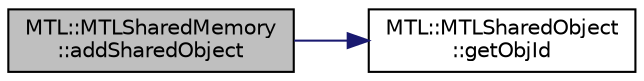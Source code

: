 digraph "MTL::MTLSharedMemory::addSharedObject"
{
 // LATEX_PDF_SIZE
  edge [fontname="Helvetica",fontsize="10",labelfontname="Helvetica",labelfontsize="10"];
  node [fontname="Helvetica",fontsize="10",shape=record];
  rankdir="LR";
  Node1 [label="MTL::MTLSharedMemory\l::addSharedObject",height=0.2,width=0.4,color="black", fillcolor="grey75", style="filled", fontcolor="black",tooltip="Add a shared object to the shared memory."];
  Node1 -> Node2 [color="midnightblue",fontsize="10",style="solid",fontname="Helvetica"];
  Node2 [label="MTL::MTLSharedObject\l::getObjId",height=0.2,width=0.4,color="black", fillcolor="white", style="filled",URL="$d7/d61/classMTL_1_1MTLSharedObject.html#ad56a611bde833eabe435712323cfce2d",tooltip="Get the id of the object."];
}
